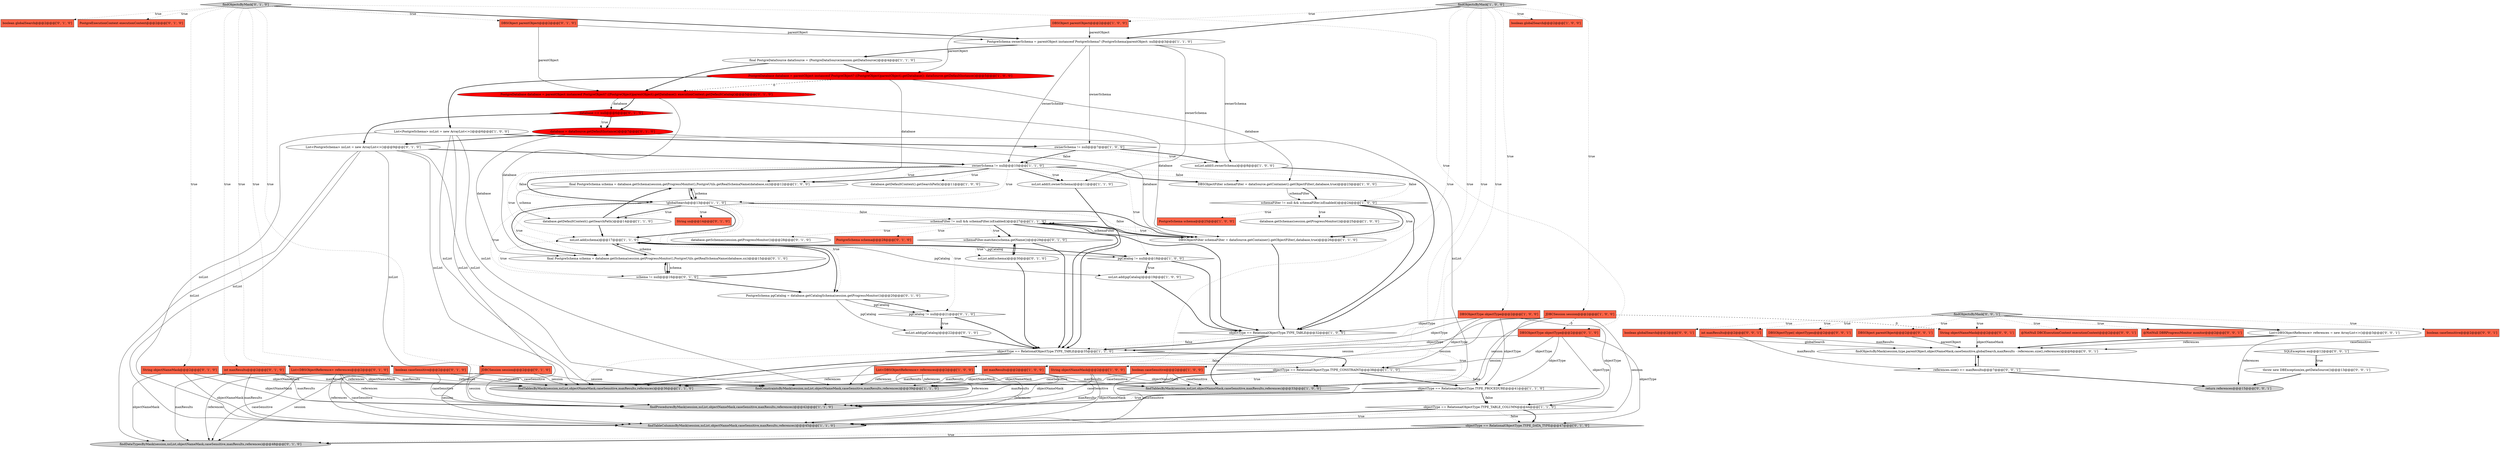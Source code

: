 digraph {
49 [style = filled, label = "PostgreExecutionContext executionContext@@@2@@@['0', '1', '0']", fillcolor = tomato, shape = box image = "AAA0AAABBB2BBB"];
23 [style = filled, label = "database.getSchemas(session.getProgressMonitor())@@@25@@@['1', '0', '0']", fillcolor = white, shape = ellipse image = "AAA0AAABBB1BBB"];
20 [style = filled, label = "DBSObjectType objectType@@@2@@@['1', '0', '0']", fillcolor = tomato, shape = box image = "AAA0AAABBB1BBB"];
6 [style = filled, label = "objectType == RelationalObjectType.TYPE_TABLE@@@35@@@['1', '1', '0']", fillcolor = white, shape = diamond image = "AAA0AAABBB1BBB"];
53 [style = filled, label = "pgCatalog != null@@@21@@@['0', '1', '0']", fillcolor = white, shape = diamond image = "AAA0AAABBB2BBB"];
1 [style = filled, label = "database.getDefaultContext().getSearchPath()@@@11@@@['1', '0', '0']", fillcolor = white, shape = ellipse image = "AAA0AAABBB1BBB"];
76 [style = filled, label = "int maxResults@@@2@@@['0', '0', '1']", fillcolor = tomato, shape = box image = "AAA0AAABBB3BBB"];
21 [style = filled, label = "schemaFilter != null && schemaFilter.isEnabled()@@@27@@@['1', '1', '0']", fillcolor = white, shape = diamond image = "AAA0AAABBB1BBB"];
2 [style = filled, label = "findConstraintsByMask(session,nsList,objectNameMask,caseSensitive,maxResults,references)@@@39@@@['1', '1', '0']", fillcolor = lightgray, shape = ellipse image = "AAA0AAABBB1BBB"];
32 [style = filled, label = "objectType == RelationalObjectType.TYPE_CONSTRAINT@@@38@@@['1', '1', '0']", fillcolor = white, shape = diamond image = "AAA0AAABBB1BBB"];
43 [style = filled, label = "String sn@@@14@@@['0', '1', '0']", fillcolor = tomato, shape = box image = "AAA0AAABBB2BBB"];
60 [style = filled, label = "String objectNameMask@@@2@@@['0', '1', '0']", fillcolor = tomato, shape = box image = "AAA0AAABBB2BBB"];
61 [style = filled, label = "database.getSchemas(session.getProgressMonitor())@@@28@@@['0', '1', '0']", fillcolor = white, shape = ellipse image = "AAA0AAABBB2BBB"];
13 [style = filled, label = "int maxResults@@@2@@@['1', '0', '0']", fillcolor = tomato, shape = box image = "AAA0AAABBB1BBB"];
39 [style = filled, label = "ownerSchema != null@@@10@@@['1', '1', '0']", fillcolor = white, shape = diamond image = "AAA0AAABBB1BBB"];
64 [style = filled, label = "PostgreSchema pgCatalog = database.getCatalogSchema(session.getProgressMonitor())@@@20@@@['0', '1', '0']", fillcolor = white, shape = ellipse image = "AAA0AAABBB2BBB"];
25 [style = filled, label = "DBSObject parentObject@@@2@@@['1', '0', '0']", fillcolor = tomato, shape = box image = "AAA0AAABBB1BBB"];
19 [style = filled, label = "String objectNameMask@@@2@@@['1', '0', '0']", fillcolor = tomato, shape = box image = "AAA0AAABBB1BBB"];
45 [style = filled, label = "boolean caseSensitive@@@2@@@['0', '1', '0']", fillcolor = tomato, shape = box image = "AAA0AAABBB2BBB"];
12 [style = filled, label = "final PostgreSchema schema = database.getSchema(session.getProgressMonitor(),PostgreUtils.getRealSchemaName(database,sn))@@@12@@@['1', '0', '0']", fillcolor = white, shape = ellipse image = "AAA0AAABBB1BBB"];
80 [style = filled, label = "SQLException ex@@@12@@@['0', '0', '1']", fillcolor = white, shape = diamond image = "AAA0AAABBB3BBB"];
41 [style = filled, label = "nsList.add(pgCatalog)@@@22@@@['0', '1', '0']", fillcolor = white, shape = ellipse image = "AAA0AAABBB2BBB"];
5 [style = filled, label = "pgCatalog != null@@@18@@@['1', '0', '0']", fillcolor = white, shape = diamond image = "AAA0AAABBB1BBB"];
18 [style = filled, label = "objectType == RelationalObjectType.TYPE_TABLE@@@32@@@['1', '0', '0']", fillcolor = white, shape = diamond image = "AAA0AAABBB1BBB"];
31 [style = filled, label = "!globalSearch@@@13@@@['1', '1', '0']", fillcolor = white, shape = diamond image = "AAA0AAABBB1BBB"];
70 [style = filled, label = "findObjectsByMask(session,type,parentObject,objectNameMask,caseSensitive,globalSearch,maxResults - references.size(),references)@@@6@@@['0', '0', '1']", fillcolor = white, shape = ellipse image = "AAA0AAABBB3BBB"];
34 [style = filled, label = "nsList.add(0,ownerSchema)@@@11@@@['1', '1', '0']", fillcolor = white, shape = ellipse image = "AAA0AAABBB1BBB"];
71 [style = filled, label = "DBSObjectType(( objectTypes@@@2@@@['0', '0', '1']", fillcolor = tomato, shape = box image = "AAA0AAABBB3BBB"];
22 [style = filled, label = "findTableColumnsByMask(session,nsList,objectNameMask,caseSensitive,maxResults,references)@@@45@@@['1', '1', '0']", fillcolor = lightgray, shape = ellipse image = "AAA0AAABBB1BBB"];
9 [style = filled, label = "boolean caseSensitive@@@2@@@['1', '0', '0']", fillcolor = tomato, shape = box image = "AAA0AAABBB1BBB"];
59 [style = filled, label = "List<DBSObjectReference> references@@@2@@@['0', '1', '0']", fillcolor = tomato, shape = box image = "AAA0AAABBB2BBB"];
50 [style = filled, label = "findObjectsByMask['0', '1', '0']", fillcolor = lightgray, shape = diamond image = "AAA0AAABBB2BBB"];
10 [style = filled, label = "boolean globalSearch@@@2@@@['1', '0', '0']", fillcolor = tomato, shape = box image = "AAA0AAABBB1BBB"];
15 [style = filled, label = "PostgreSchema ownerSchema = parentObject instanceof PostgreSchema? (PostgreSchema)parentObject: null@@@3@@@['1', '1', '0']", fillcolor = white, shape = ellipse image = "AAA0AAABBB1BBB"];
47 [style = filled, label = "int maxResults@@@2@@@['0', '1', '0']", fillcolor = tomato, shape = box image = "AAA0AAABBB2BBB"];
30 [style = filled, label = "findProceduresByMask(session,nsList,objectNameMask,caseSensitive,maxResults,references)@@@42@@@['1', '1', '0']", fillcolor = lightgray, shape = ellipse image = "AAA0AAABBB1BBB"];
24 [style = filled, label = "findTablesByMask(session,nsList,objectNameMask,caseSensitive,maxResults,references)@@@33@@@['1', '0', '0']", fillcolor = lightgray, shape = ellipse image = "AAA0AAABBB1BBB"];
37 [style = filled, label = "database.getDefaultContext().getSearchPath()@@@14@@@['1', '1', '0']", fillcolor = white, shape = ellipse image = "AAA0AAABBB1BBB"];
55 [style = filled, label = "DBSObject parentObject@@@2@@@['0', '1', '0']", fillcolor = tomato, shape = box image = "AAA0AAABBB2BBB"];
66 [style = filled, label = "boolean caseSensitive@@@2@@@['0', '0', '1']", fillcolor = tomato, shape = box image = "AAA0AAABBB3BBB"];
48 [style = filled, label = "PostgreSchema schema@@@28@@@['0', '1', '0']", fillcolor = tomato, shape = box image = "AAA0AAABBB2BBB"];
74 [style = filled, label = "@NotNull DBCExecutionContext executionContext@@@2@@@['0', '0', '1']", fillcolor = tomato, shape = box image = "AAA0AAABBB3BBB"];
67 [style = filled, label = "throw new DBException(ex,getDataSource())@@@13@@@['0', '0', '1']", fillcolor = white, shape = ellipse image = "AAA0AAABBB3BBB"];
79 [style = filled, label = "String objectNameMask@@@2@@@['0', '0', '1']", fillcolor = tomato, shape = box image = "AAA0AAABBB3BBB"];
38 [style = filled, label = "ownerSchema != null@@@7@@@['1', '0', '0']", fillcolor = white, shape = diamond image = "AAA0AAABBB1BBB"];
58 [style = filled, label = "schemaFilter.matches(schema.getName())@@@29@@@['0', '1', '0']", fillcolor = white, shape = diamond image = "AAA0AAABBB2BBB"];
62 [style = filled, label = "findDataTypesByMask(session,nsList,objectNameMask,caseSensitive,maxResults,references)@@@48@@@['0', '1', '0']", fillcolor = lightgray, shape = ellipse image = "AAA0AAABBB2BBB"];
78 [style = filled, label = "@NotNull DBRProgressMonitor monitor@@@2@@@['0', '0', '1']", fillcolor = tomato, shape = box image = "AAA0AAABBB3BBB"];
63 [style = filled, label = "DBSObjectType objectType@@@2@@@['0', '1', '0']", fillcolor = tomato, shape = box image = "AAA1AAABBB2BBB"];
27 [style = filled, label = "JDBCSession session@@@2@@@['1', '0', '0']", fillcolor = tomato, shape = box image = "AAA1AAABBB1BBB"];
54 [style = filled, label = "objectType == RelationalObjectType.TYPE_DATA_TYPE@@@47@@@['0', '1', '0']", fillcolor = lightgray, shape = diamond image = "AAA0AAABBB2BBB"];
8 [style = filled, label = "objectType == RelationalObjectType.TYPE_TABLE_COLUMN@@@44@@@['1', '1', '0']", fillcolor = white, shape = diamond image = "AAA0AAABBB1BBB"];
40 [style = filled, label = "JDBCSession session@@@2@@@['0', '1', '0']", fillcolor = tomato, shape = box image = "AAA0AAABBB2BBB"];
0 [style = filled, label = "nsList.add(pgCatalog)@@@19@@@['1', '0', '0']", fillcolor = white, shape = ellipse image = "AAA0AAABBB1BBB"];
77 [style = filled, label = "boolean globalSearch@@@2@@@['0', '0', '1']", fillcolor = tomato, shape = box image = "AAA0AAABBB3BBB"];
65 [style = filled, label = "schema != null@@@16@@@['0', '1', '0']", fillcolor = white, shape = diamond image = "AAA0AAABBB2BBB"];
26 [style = filled, label = "objectType == RelationalObjectType.TYPE_PROCEDURE@@@41@@@['1', '1', '0']", fillcolor = white, shape = diamond image = "AAA0AAABBB1BBB"];
29 [style = filled, label = "List<PostgreSchema> nsList = new ArrayList<>()@@@6@@@['1', '0', '0']", fillcolor = white, shape = ellipse image = "AAA0AAABBB1BBB"];
14 [style = filled, label = "findObjectsByMask['1', '0', '0']", fillcolor = lightgray, shape = diamond image = "AAA0AAABBB1BBB"];
56 [style = filled, label = "final PostgreSchema schema = database.getSchema(session.getProgressMonitor(),PostgreUtils.getRealSchemaName(database,sn))@@@15@@@['0', '1', '0']", fillcolor = white, shape = ellipse image = "AAA0AAABBB2BBB"];
57 [style = filled, label = "PostgreDatabase database = parentObject instanceof PostgreObject? ((PostgreObject)parentObject).getDatabase(): executionContext.getDefaultCatalog()@@@5@@@['0', '1', '0']", fillcolor = red, shape = ellipse image = "AAA1AAABBB2BBB"];
46 [style = filled, label = "database == null@@@6@@@['0', '1', '0']", fillcolor = red, shape = diamond image = "AAA1AAABBB2BBB"];
68 [style = filled, label = "return references@@@15@@@['0', '0', '1']", fillcolor = lightgray, shape = ellipse image = "AAA0AAABBB3BBB"];
4 [style = filled, label = "PostgreDatabase database = parentObject instanceof PostgreObject? ((PostgreObject)parentObject).getDatabase(): dataSource.getDefaultInstance()@@@5@@@['1', '0', '0']", fillcolor = red, shape = ellipse image = "AAA1AAABBB1BBB"];
73 [style = filled, label = "findObjectsByMask['0', '0', '1']", fillcolor = lightgray, shape = diamond image = "AAA0AAABBB3BBB"];
3 [style = filled, label = "List<DBSObjectReference> references@@@2@@@['1', '0', '0']", fillcolor = tomato, shape = box image = "AAA0AAABBB1BBB"];
16 [style = filled, label = "PostgreSchema schema@@@25@@@['1', '0', '0']", fillcolor = tomato, shape = box image = "AAA0AAABBB1BBB"];
52 [style = filled, label = "List<PostgreSchema> nsList = new ArrayList<>()@@@9@@@['0', '1', '0']", fillcolor = white, shape = ellipse image = "AAA0AAABBB2BBB"];
33 [style = filled, label = "findTablesByMask(session,nsList,objectNameMask,caseSensitive,maxResults,references)@@@36@@@['1', '1', '0']", fillcolor = lightgray, shape = ellipse image = "AAA0AAABBB1BBB"];
36 [style = filled, label = "DBSObjectFilter schemaFilter = dataSource.getContainer().getObjectFilter(,database,true)@@@26@@@['1', '1', '0']", fillcolor = white, shape = ellipse image = "AAA0AAABBB1BBB"];
44 [style = filled, label = "nsList.add(schema)@@@30@@@['0', '1', '0']", fillcolor = white, shape = ellipse image = "AAA0AAABBB2BBB"];
51 [style = filled, label = "boolean globalSearch@@@2@@@['0', '1', '0']", fillcolor = tomato, shape = box image = "AAA0AAABBB2BBB"];
17 [style = filled, label = "nsList.add(0,ownerSchema)@@@8@@@['1', '0', '0']", fillcolor = white, shape = ellipse image = "AAA0AAABBB1BBB"];
69 [style = filled, label = "DBSObject parentObject@@@2@@@['0', '0', '1']", fillcolor = tomato, shape = box image = "AAA0AAABBB3BBB"];
7 [style = filled, label = "final PostgreDataSource dataSource = (PostgreDataSource)session.getDataSource()@@@4@@@['1', '1', '0']", fillcolor = white, shape = ellipse image = "AAA0AAABBB1BBB"];
11 [style = filled, label = "DBSObjectFilter schemaFilter = dataSource.getContainer().getObjectFilter(,database,true)@@@23@@@['1', '0', '0']", fillcolor = white, shape = ellipse image = "AAA0AAABBB1BBB"];
28 [style = filled, label = "schemaFilter != null && schemaFilter.isEnabled()@@@24@@@['1', '0', '0']", fillcolor = white, shape = diamond image = "AAA0AAABBB1BBB"];
35 [style = filled, label = "nsList.add(schema)@@@17@@@['1', '1', '0']", fillcolor = white, shape = ellipse image = "AAA0AAABBB1BBB"];
75 [style = filled, label = "references.size() >= maxResults@@@7@@@['0', '0', '1']", fillcolor = white, shape = diamond image = "AAA0AAABBB3BBB"];
72 [style = filled, label = "List<DBSObjectReference> references = new ArrayList<>()@@@3@@@['0', '0', '1']", fillcolor = white, shape = ellipse image = "AAA0AAABBB3BBB"];
42 [style = filled, label = "database = dataSource.getDefaultInstance()@@@7@@@['0', '1', '0']", fillcolor = red, shape = ellipse image = "AAA1AAABBB2BBB"];
4->11 [style = solid, label="database"];
19->2 [style = solid, label="objectNameMask"];
31->37 [style = bold, label=""];
31->56 [style = dotted, label="true"];
14->19 [style = dotted, label="true"];
69->70 [style = solid, label="parentObject"];
53->41 [style = dotted, label="true"];
63->54 [style = solid, label="objectType"];
31->56 [style = bold, label=""];
31->65 [style = dotted, label="true"];
47->62 [style = solid, label="maxResults"];
52->33 [style = solid, label="nsList"];
35->0 [style = solid, label="pgCatalog"];
12->37 [style = solid, label="schema"];
27->24 [style = solid, label="session"];
21->58 [style = bold, label=""];
31->36 [style = dotted, label="false"];
28->16 [style = dotted, label="true"];
19->24 [style = solid, label="objectNameMask"];
13->22 [style = solid, label="maxResults"];
45->33 [style = solid, label="caseSensitive"];
15->17 [style = solid, label="ownerSchema"];
64->53 [style = bold, label=""];
50->45 [style = dotted, label="true"];
60->22 [style = solid, label="objectNameMask"];
65->56 [style = bold, label=""];
36->21 [style = dotted, label="true"];
20->8 [style = solid, label="objectType"];
59->62 [style = solid, label="references"];
13->33 [style = solid, label="maxResults"];
42->56 [style = solid, label="database"];
38->39 [style = bold, label=""];
27->63 [style = dashed, label="0"];
21->18 [style = bold, label=""];
31->21 [style = dotted, label="false"];
9->22 [style = solid, label="caseSensitive"];
42->36 [style = solid, label="database"];
40->62 [style = solid, label="session"];
26->8 [style = dotted, label="false"];
9->24 [style = solid, label="caseSensitive"];
21->36 [style = bold, label=""];
31->35 [style = bold, label=""];
5->0 [style = bold, label=""];
26->30 [style = dotted, label="true"];
39->31 [style = bold, label=""];
27->79 [style = dashed, label="0"];
53->41 [style = bold, label=""];
36->18 [style = bold, label=""];
38->39 [style = dotted, label="false"];
67->68 [style = bold, label=""];
8->22 [style = dotted, label="true"];
75->68 [style = bold, label=""];
29->33 [style = solid, label="nsList"];
14->3 [style = dotted, label="true"];
39->5 [style = dotted, label="true"];
31->53 [style = dotted, label="true"];
55->57 [style = solid, label="parentObject"];
15->34 [style = solid, label="ownerSchema"];
73->78 [style = dotted, label="true"];
59->30 [style = solid, label="references"];
54->62 [style = dotted, label="true"];
32->26 [style = dotted, label="false"];
25->15 [style = solid, label="parentObject"];
40->30 [style = solid, label="session"];
56->65 [style = bold, label=""];
20->32 [style = solid, label="objectType"];
64->53 [style = solid, label="pgCatalog"];
57->46 [style = bold, label=""];
39->11 [style = dotted, label="false"];
6->32 [style = bold, label=""];
39->35 [style = dotted, label="true"];
21->58 [style = dotted, label="true"];
11->28 [style = bold, label=""];
46->42 [style = bold, label=""];
50->55 [style = dotted, label="true"];
56->35 [style = solid, label="schema"];
52->2 [style = solid, label="nsList"];
19->33 [style = solid, label="objectNameMask"];
28->18 [style = bold, label=""];
28->36 [style = bold, label=""];
12->31 [style = solid, label="schema"];
45->22 [style = solid, label="caseSensitive"];
57->36 [style = solid, label="database"];
29->2 [style = solid, label="nsList"];
39->34 [style = bold, label=""];
63->8 [style = solid, label="objectType"];
32->2 [style = dotted, label="true"];
73->66 [style = dotted, label="true"];
77->70 [style = solid, label="globalSearch"];
7->57 [style = bold, label=""];
50->51 [style = dotted, label="true"];
47->2 [style = solid, label="maxResults"];
54->62 [style = bold, label=""];
28->36 [style = dotted, label="true"];
41->6 [style = bold, label=""];
50->59 [style = dotted, label="true"];
14->27 [style = dotted, label="true"];
73->69 [style = dotted, label="true"];
32->26 [style = bold, label=""];
59->22 [style = solid, label="references"];
13->30 [style = solid, label="maxResults"];
20->6 [style = solid, label="objectType"];
8->22 [style = bold, label=""];
21->48 [style = dotted, label="true"];
35->5 [style = bold, label=""];
18->6 [style = dotted, label="false"];
15->38 [style = solid, label="ownerSchema"];
60->62 [style = solid, label="objectNameMask"];
13->24 [style = solid, label="maxResults"];
80->67 [style = dotted, label="true"];
3->24 [style = solid, label="references"];
70->75 [style = bold, label=""];
14->25 [style = dotted, label="true"];
72->70 [style = solid, label="references"];
39->12 [style = bold, label=""];
31->64 [style = dotted, label="true"];
40->22 [style = solid, label="session"];
72->68 [style = solid, label="references"];
28->23 [style = dotted, label="true"];
73->74 [style = dotted, label="true"];
60->30 [style = solid, label="objectNameMask"];
29->38 [style = bold, label=""];
14->15 [style = bold, label=""];
31->43 [style = dotted, label="true"];
35->5 [style = solid, label="pgCatalog"];
9->30 [style = solid, label="caseSensitive"];
6->33 [style = dotted, label="true"];
9->2 [style = solid, label="caseSensitive"];
20->26 [style = solid, label="objectType"];
38->17 [style = bold, label=""];
12->31 [style = bold, label=""];
39->34 [style = dotted, label="true"];
4->57 [style = dashed, label="0"];
50->49 [style = dotted, label="true"];
52->22 [style = solid, label="nsList"];
39->31 [style = dotted, label="true"];
18->24 [style = bold, label=""];
76->70 [style = solid, label="maxResults"];
60->2 [style = solid, label="objectNameMask"];
65->35 [style = dotted, label="true"];
25->4 [style = solid, label="parentObject"];
3->22 [style = solid, label="references"];
42->52 [style = bold, label=""];
6->32 [style = dotted, label="false"];
55->15 [style = solid, label="parentObject"];
18->24 [style = dotted, label="true"];
50->60 [style = dotted, label="true"];
65->35 [style = bold, label=""];
31->36 [style = bold, label=""];
27->33 [style = solid, label="session"];
26->8 [style = bold, label=""];
4->29 [style = bold, label=""];
5->18 [style = bold, label=""];
5->0 [style = dotted, label="true"];
7->4 [style = bold, label=""];
19->22 [style = solid, label="objectNameMask"];
79->70 [style = solid, label="objectNameMask"];
31->12 [style = bold, label=""];
29->22 [style = solid, label="nsList"];
37->12 [style = bold, label=""];
19->30 [style = solid, label="objectNameMask"];
47->30 [style = solid, label="maxResults"];
39->28 [style = dotted, label="false"];
57->46 [style = solid, label="database"];
21->61 [style = dotted, label="true"];
52->30 [style = solid, label="nsList"];
73->77 [style = dotted, label="true"];
56->65 [style = solid, label="schema"];
18->6 [style = bold, label=""];
15->39 [style = solid, label="ownerSchema"];
76->75 [style = solid, label="maxResults"];
6->33 [style = bold, label=""];
80->67 [style = bold, label=""];
73->72 [style = bold, label=""];
50->63 [style = dotted, label="true"];
47->33 [style = solid, label="maxResults"];
0->18 [style = bold, label=""];
50->15 [style = bold, label=""];
37->35 [style = bold, label=""];
8->54 [style = bold, label=""];
39->1 [style = dotted, label="true"];
39->12 [style = dotted, label="true"];
36->21 [style = solid, label="schemaFilter"];
11->28 [style = solid, label="schemaFilter"];
45->2 [style = solid, label="caseSensitive"];
29->24 [style = solid, label="nsList"];
27->22 [style = solid, label="session"];
75->70 [style = bold, label=""];
3->33 [style = solid, label="references"];
52->39 [style = bold, label=""];
44->6 [style = bold, label=""];
27->30 [style = solid, label="session"];
31->37 [style = dotted, label="true"];
15->7 [style = bold, label=""];
9->33 [style = solid, label="caseSensitive"];
29->30 [style = solid, label="nsList"];
21->6 [style = bold, label=""];
50->40 [style = dotted, label="true"];
20->18 [style = solid, label="objectType"];
3->2 [style = solid, label="references"];
72->70 [style = bold, label=""];
65->64 [style = bold, label=""];
13->2 [style = solid, label="maxResults"];
73->79 [style = dotted, label="true"];
52->62 [style = solid, label="nsList"];
39->31 [style = dotted, label="false"];
4->12 [style = solid, label="database"];
59->33 [style = solid, label="references"];
35->56 [style = bold, label=""];
39->11 [style = bold, label=""];
46->52 [style = bold, label=""];
32->2 [style = bold, label=""];
50->47 [style = dotted, label="true"];
64->41 [style = solid, label="pgCatalog"];
14->10 [style = dotted, label="true"];
14->13 [style = dotted, label="true"];
58->44 [style = bold, label=""];
26->30 [style = bold, label=""];
40->2 [style = solid, label="session"];
36->21 [style = bold, label=""];
47->22 [style = solid, label="maxResults"];
63->6 [style = solid, label="objectType"];
14->20 [style = dotted, label="true"];
3->30 [style = solid, label="references"];
58->44 [style = dotted, label="true"];
27->2 [style = solid, label="session"];
38->17 [style = dotted, label="true"];
34->6 [style = bold, label=""];
53->6 [style = bold, label=""];
73->76 [style = dotted, label="true"];
40->33 [style = solid, label="session"];
73->71 [style = dotted, label="true"];
8->54 [style = dotted, label="false"];
45->62 [style = solid, label="caseSensitive"];
46->42 [style = dotted, label="true"];
58->6 [style = bold, label=""];
44->58 [style = bold, label=""];
14->9 [style = dotted, label="true"];
35->64 [style = bold, label=""];
59->2 [style = solid, label="references"];
66->70 [style = solid, label="caseSensitive"];
57->56 [style = solid, label="database"];
63->32 [style = solid, label="objectType"];
17->18 [style = bold, label=""];
63->26 [style = solid, label="objectType"];
60->33 [style = solid, label="objectNameMask"];
45->30 [style = solid, label="caseSensitive"];
}
